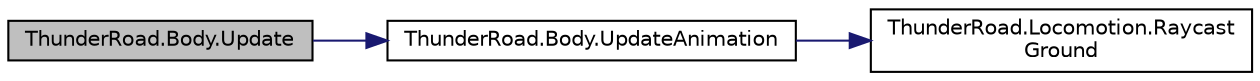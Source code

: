 digraph "ThunderRoad.Body.Update"
{
 // LATEX_PDF_SIZE
  edge [fontname="Helvetica",fontsize="10",labelfontname="Helvetica",labelfontsize="10"];
  node [fontname="Helvetica",fontsize="10",shape=record];
  rankdir="LR";
  Node1 [label="ThunderRoad.Body.Update",height=0.2,width=0.4,color="black", fillcolor="grey75", style="filled", fontcolor="black",tooltip="Updates this instance."];
  Node1 -> Node2 [color="midnightblue",fontsize="10",style="solid",fontname="Helvetica"];
  Node2 [label="ThunderRoad.Body.UpdateAnimation",height=0.2,width=0.4,color="black", fillcolor="white", style="filled",URL="$class_thunder_road_1_1_body.html#a6eaaf5076941949547eb64de2206de97",tooltip="Updates the animation."];
  Node2 -> Node3 [color="midnightblue",fontsize="10",style="solid",fontname="Helvetica"];
  Node3 [label="ThunderRoad.Locomotion.Raycast\lGround",height=0.2,width=0.4,color="black", fillcolor="white", style="filled",URL="$class_thunder_road_1_1_locomotion.html#affa6233acff850881bff7b54f94dc1ba",tooltip="Raycasts the ground."];
}
